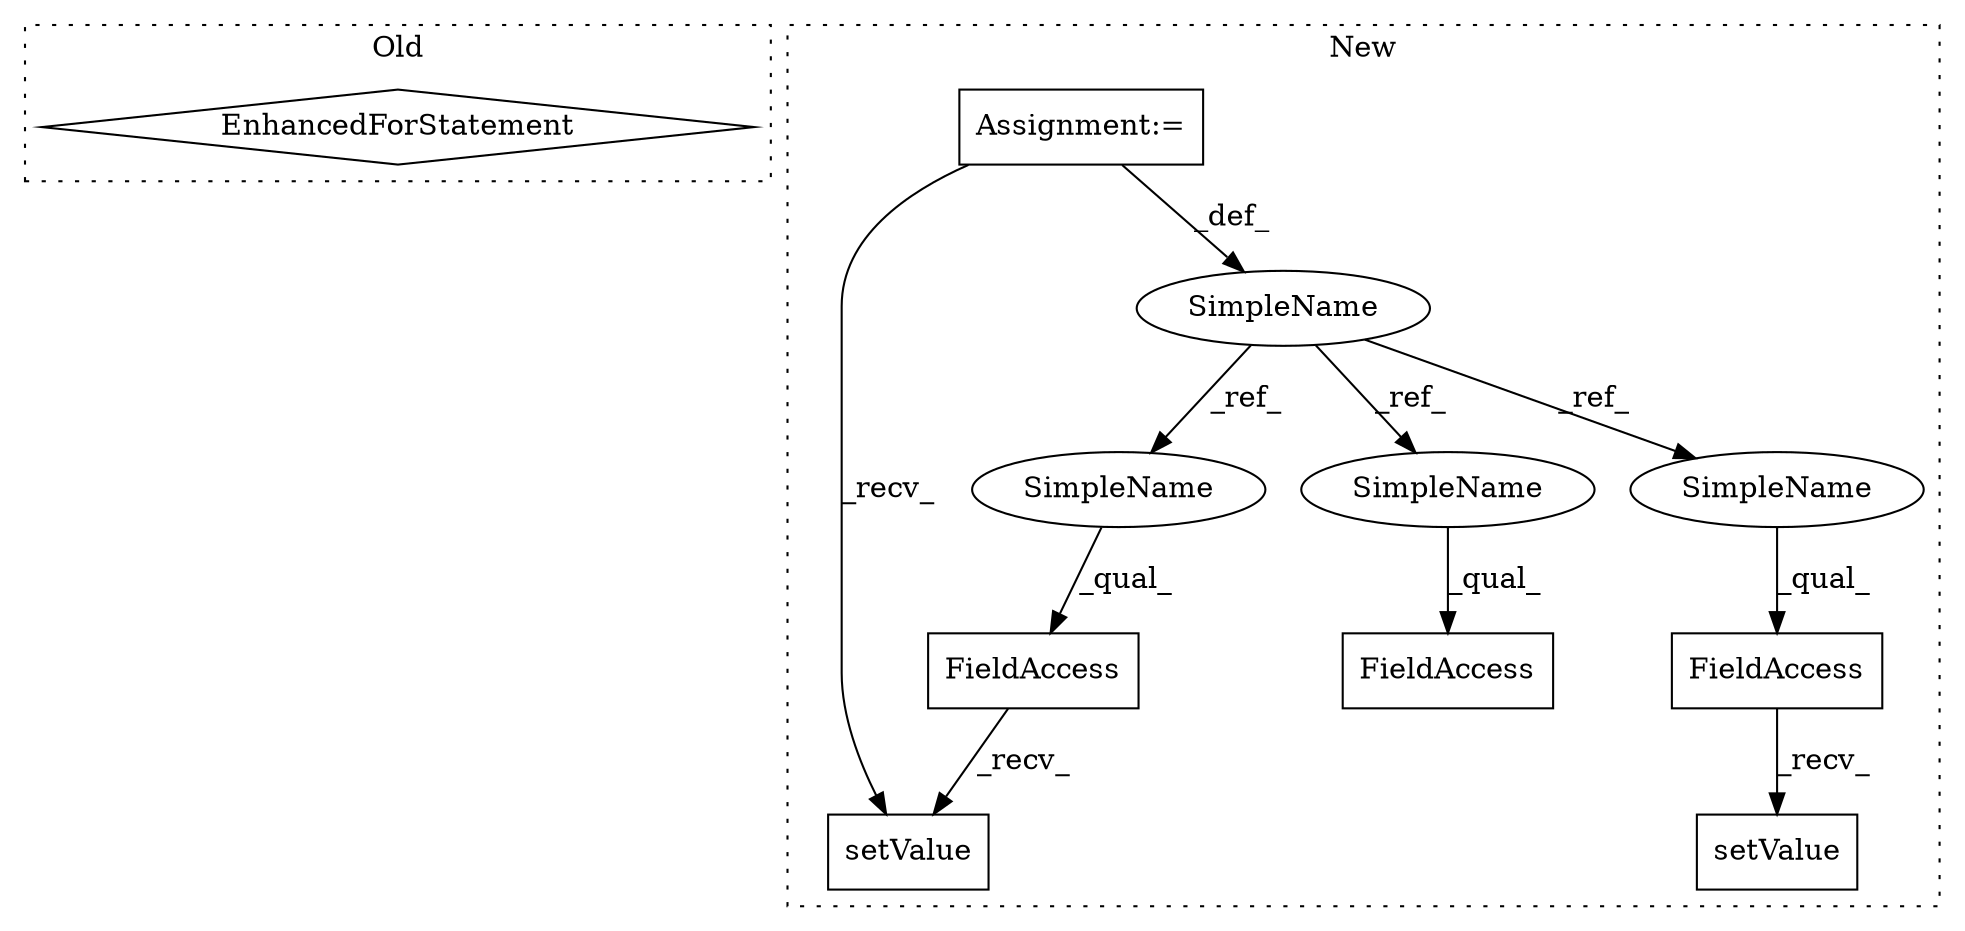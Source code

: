 digraph G {
subgraph cluster0 {
1 [label="EnhancedForStatement" a="70" s="14236,14340" l="57,2" shape="diamond"];
label = "Old";
style="dotted";
}
subgraph cluster1 {
2 [label="setValue" a="32" s="14669,14683" l="9,1" shape="box"];
3 [label="FieldAccess" a="22" s="14650" l="18" shape="box"];
4 [label="SimpleName" a="42" s="14373" l="12" shape="ellipse"];
5 [label="FieldAccess" a="22" s="14491" l="27" shape="box"];
6 [label="FieldAccess" a="22" s="14694" l="18" shape="box"];
7 [label="Assignment:=" a="7" s="14385" l="1" shape="box"];
8 [label="setValue" a="32" s="14713,14726" l="9,1" shape="box"];
9 [label="SimpleName" a="42" s="14491" l="12" shape="ellipse"];
10 [label="SimpleName" a="42" s="14694" l="12" shape="ellipse"];
11 [label="SimpleName" a="42" s="14650" l="12" shape="ellipse"];
label = "New";
style="dotted";
}
3 -> 2 [label="_recv_"];
4 -> 10 [label="_ref_"];
4 -> 9 [label="_ref_"];
4 -> 11 [label="_ref_"];
6 -> 8 [label="_recv_"];
7 -> 4 [label="_def_"];
7 -> 8 [label="_recv_"];
9 -> 5 [label="_qual_"];
10 -> 6 [label="_qual_"];
11 -> 3 [label="_qual_"];
}